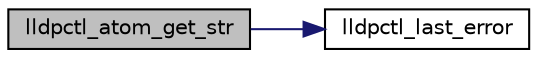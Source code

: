 digraph G
{
  edge [fontname="Helvetica",fontsize="10",labelfontname="Helvetica",labelfontsize="10"];
  node [fontname="Helvetica",fontsize="10",shape=record];
  rankdir="LR";
  Node1 [label="lldpctl_atom_get_str",height=0.2,width=0.4,color="black", fillcolor="grey75", style="filled" fontcolor="black"];
  Node1 -> Node2 [color="midnightblue",fontsize="10",style="solid",fontname="Helvetica"];
  Node2 [label="lldpctl_last_error",height=0.2,width=0.4,color="black", fillcolor="white", style="filled",URL="$group__lldpctl__errors__logs.html#ga591c61c3e5c5dc5ab87ec238bece4571"];
}

